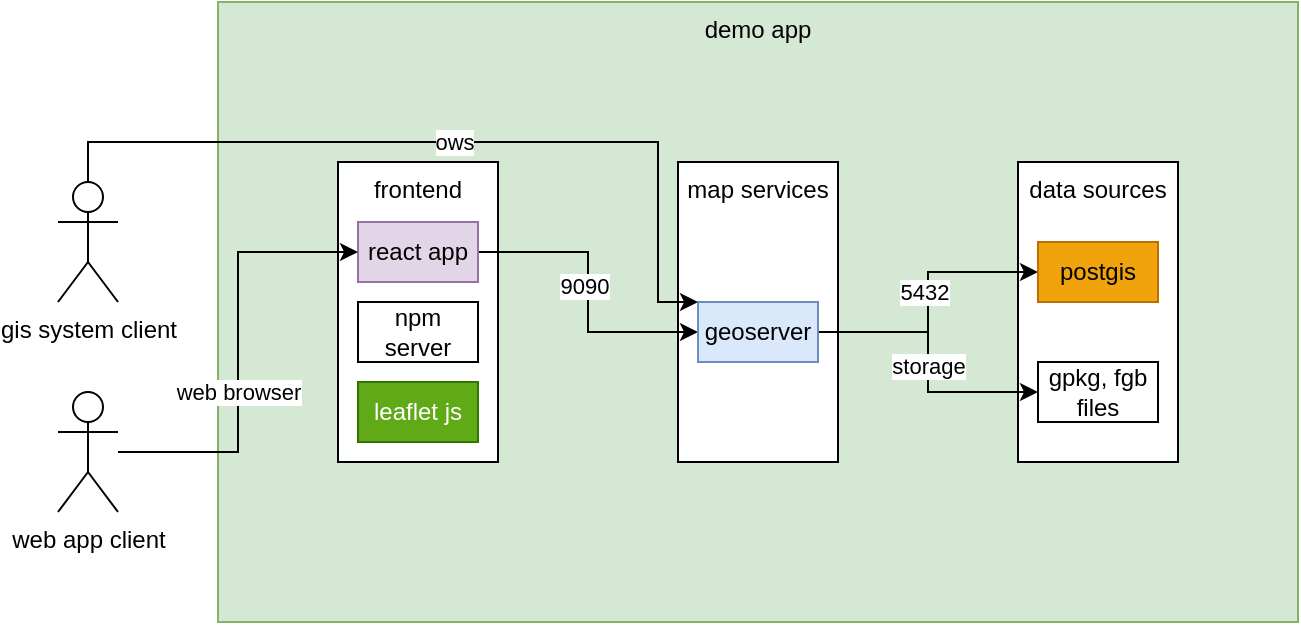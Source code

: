 <mxfile version="24.2.5" type="github">
  <diagram name="demo app" id="LtC-C4iExrp6A5G1D2AR">
    <mxGraphModel dx="1823" dy="533" grid="1" gridSize="10" guides="1" tooltips="1" connect="1" arrows="1" fold="1" page="1" pageScale="1" pageWidth="827" pageHeight="1169" math="0" shadow="0">
      <root>
        <mxCell id="0" />
        <mxCell id="1" parent="0" />
        <mxCell id="fLhJcs8frifRA6xH1OUb-13" value="demo app" style="rounded=0;whiteSpace=wrap;html=1;verticalAlign=top;fillColor=#d5e8d4;strokeColor=#82b366;" vertex="1" parent="1">
          <mxGeometry x="100" y="120" width="540" height="310" as="geometry" />
        </mxCell>
        <mxCell id="fLhJcs8frifRA6xH1OUb-10" style="edgeStyle=orthogonalEdgeStyle;rounded=0;orthogonalLoop=1;jettySize=auto;html=1;exitX=0;exitY=0;exitDx=0;exitDy=0;entryX=0;entryY=0;entryDx=0;entryDy=0;" edge="1" parent="1" source="fLhJcs8frifRA6xH1OUb-3" target="fLhJcs8frifRA6xH1OUb-3">
          <mxGeometry relative="1" as="geometry">
            <mxPoint x="230" y="220" as="targetPoint" />
          </mxGeometry>
        </mxCell>
        <mxCell id="fLhJcs8frifRA6xH1OUb-3" value="frontend" style="rounded=0;whiteSpace=wrap;html=1;horizontal=0;verticalAlign=top;rotation=90;" vertex="1" parent="1">
          <mxGeometry x="125" y="235" width="150" height="80" as="geometry" />
        </mxCell>
        <mxCell id="fLhJcs8frifRA6xH1OUb-4" value="map services" style="rounded=0;whiteSpace=wrap;html=1;horizontal=0;verticalAlign=top;rotation=90;" vertex="1" parent="1">
          <mxGeometry x="295" y="235" width="150" height="80" as="geometry" />
        </mxCell>
        <mxCell id="fLhJcs8frifRA6xH1OUb-5" value="data sources" style="rounded=0;whiteSpace=wrap;html=1;horizontal=0;verticalAlign=top;rotation=90;" vertex="1" parent="1">
          <mxGeometry x="465" y="235" width="150" height="80" as="geometry" />
        </mxCell>
        <mxCell id="fLhJcs8frifRA6xH1OUb-14" style="edgeStyle=orthogonalEdgeStyle;rounded=0;orthogonalLoop=1;jettySize=auto;html=1;entryX=0;entryY=0.5;entryDx=0;entryDy=0;" edge="1" parent="1" source="fLhJcs8frifRA6xH1OUb-6" target="fLhJcs8frifRA6xH1OUb-9">
          <mxGeometry relative="1" as="geometry" />
        </mxCell>
        <mxCell id="fLhJcs8frifRA6xH1OUb-33" value="9090" style="edgeLabel;html=1;align=center;verticalAlign=middle;resizable=0;points=[];" vertex="1" connectable="0" parent="fLhJcs8frifRA6xH1OUb-14">
          <mxGeometry x="-0.04" y="-2" relative="1" as="geometry">
            <mxPoint as="offset" />
          </mxGeometry>
        </mxCell>
        <mxCell id="fLhJcs8frifRA6xH1OUb-6" value="react app" style="rounded=0;whiteSpace=wrap;html=1;fillColor=#e1d5e7;strokeColor=#9673a6;" vertex="1" parent="1">
          <mxGeometry x="170" y="230" width="60" height="30" as="geometry" />
        </mxCell>
        <mxCell id="fLhJcs8frifRA6xH1OUb-7" value="npm server" style="rounded=0;whiteSpace=wrap;html=1;" vertex="1" parent="1">
          <mxGeometry x="170" y="270" width="60" height="30" as="geometry" />
        </mxCell>
        <mxCell id="fLhJcs8frifRA6xH1OUb-8" value="leaflet js" style="rounded=0;whiteSpace=wrap;html=1;fillColor=#60a917;fontColor=#ffffff;strokeColor=#2D7600;" vertex="1" parent="1">
          <mxGeometry x="170" y="310" width="60" height="30" as="geometry" />
        </mxCell>
        <mxCell id="fLhJcs8frifRA6xH1OUb-15" style="edgeStyle=orthogonalEdgeStyle;rounded=0;orthogonalLoop=1;jettySize=auto;html=1;entryX=0;entryY=0.5;entryDx=0;entryDy=0;" edge="1" parent="1" source="fLhJcs8frifRA6xH1OUb-9" target="fLhJcs8frifRA6xH1OUb-11">
          <mxGeometry relative="1" as="geometry" />
        </mxCell>
        <mxCell id="fLhJcs8frifRA6xH1OUb-31" value="5432" style="edgeLabel;html=1;align=center;verticalAlign=middle;resizable=0;points=[];" vertex="1" connectable="0" parent="fLhJcs8frifRA6xH1OUb-15">
          <mxGeometry x="0.071" y="2" relative="1" as="geometry">
            <mxPoint as="offset" />
          </mxGeometry>
        </mxCell>
        <mxCell id="fLhJcs8frifRA6xH1OUb-16" style="edgeStyle=orthogonalEdgeStyle;rounded=0;orthogonalLoop=1;jettySize=auto;html=1;entryX=0;entryY=0.5;entryDx=0;entryDy=0;" edge="1" parent="1" source="fLhJcs8frifRA6xH1OUb-9" target="fLhJcs8frifRA6xH1OUb-12">
          <mxGeometry relative="1" as="geometry" />
        </mxCell>
        <mxCell id="fLhJcs8frifRA6xH1OUb-32" value="storage" style="edgeLabel;html=1;align=center;verticalAlign=middle;resizable=0;points=[];" vertex="1" connectable="0" parent="fLhJcs8frifRA6xH1OUb-16">
          <mxGeometry x="0.029" relative="1" as="geometry">
            <mxPoint as="offset" />
          </mxGeometry>
        </mxCell>
        <mxCell id="fLhJcs8frifRA6xH1OUb-9" value="geoserver" style="rounded=0;whiteSpace=wrap;html=1;fillColor=#dae8fc;strokeColor=#6c8ebf;" vertex="1" parent="1">
          <mxGeometry x="340" y="270" width="60" height="30" as="geometry" />
        </mxCell>
        <mxCell id="fLhJcs8frifRA6xH1OUb-11" value="postgis" style="rounded=0;whiteSpace=wrap;html=1;fillColor=#f0a30a;fontColor=#000000;strokeColor=#BD7000;" vertex="1" parent="1">
          <mxGeometry x="510" y="240" width="60" height="30" as="geometry" />
        </mxCell>
        <mxCell id="fLhJcs8frifRA6xH1OUb-12" value="gpkg, fgb files" style="rounded=0;whiteSpace=wrap;html=1;" vertex="1" parent="1">
          <mxGeometry x="510" y="300" width="60" height="30" as="geometry" />
        </mxCell>
        <mxCell id="fLhJcs8frifRA6xH1OUb-28" value="ows" style="edgeStyle=orthogonalEdgeStyle;rounded=0;orthogonalLoop=1;jettySize=auto;html=1;" edge="1" parent="1" source="fLhJcs8frifRA6xH1OUb-17">
          <mxGeometry relative="1" as="geometry">
            <mxPoint x="340" y="270" as="targetPoint" />
            <Array as="points">
              <mxPoint x="320" y="190" />
              <mxPoint x="320" y="270" />
            </Array>
          </mxGeometry>
        </mxCell>
        <mxCell id="fLhJcs8frifRA6xH1OUb-17" value="gis system client" style="shape=umlActor;verticalLabelPosition=bottom;verticalAlign=top;html=1;outlineConnect=0;" vertex="1" parent="1">
          <mxGeometry x="20" y="210" width="30" height="60" as="geometry" />
        </mxCell>
        <mxCell id="fLhJcs8frifRA6xH1OUb-29" style="edgeStyle=orthogonalEdgeStyle;rounded=0;orthogonalLoop=1;jettySize=auto;html=1;entryX=0;entryY=0.5;entryDx=0;entryDy=0;" edge="1" parent="1" source="fLhJcs8frifRA6xH1OUb-20" target="fLhJcs8frifRA6xH1OUb-6">
          <mxGeometry relative="1" as="geometry" />
        </mxCell>
        <mxCell id="fLhJcs8frifRA6xH1OUb-30" value="web browser" style="edgeLabel;html=1;align=center;verticalAlign=middle;resizable=0;points=[];" vertex="1" connectable="0" parent="fLhJcs8frifRA6xH1OUb-29">
          <mxGeometry x="-0.693" y="2" relative="1" as="geometry">
            <mxPoint x="26" y="-28" as="offset" />
          </mxGeometry>
        </mxCell>
        <mxCell id="fLhJcs8frifRA6xH1OUb-20" value="web app client" style="shape=umlActor;verticalLabelPosition=bottom;verticalAlign=top;html=1;outlineConnect=0;" vertex="1" parent="1">
          <mxGeometry x="20" y="315" width="30" height="60" as="geometry" />
        </mxCell>
      </root>
    </mxGraphModel>
  </diagram>
</mxfile>
